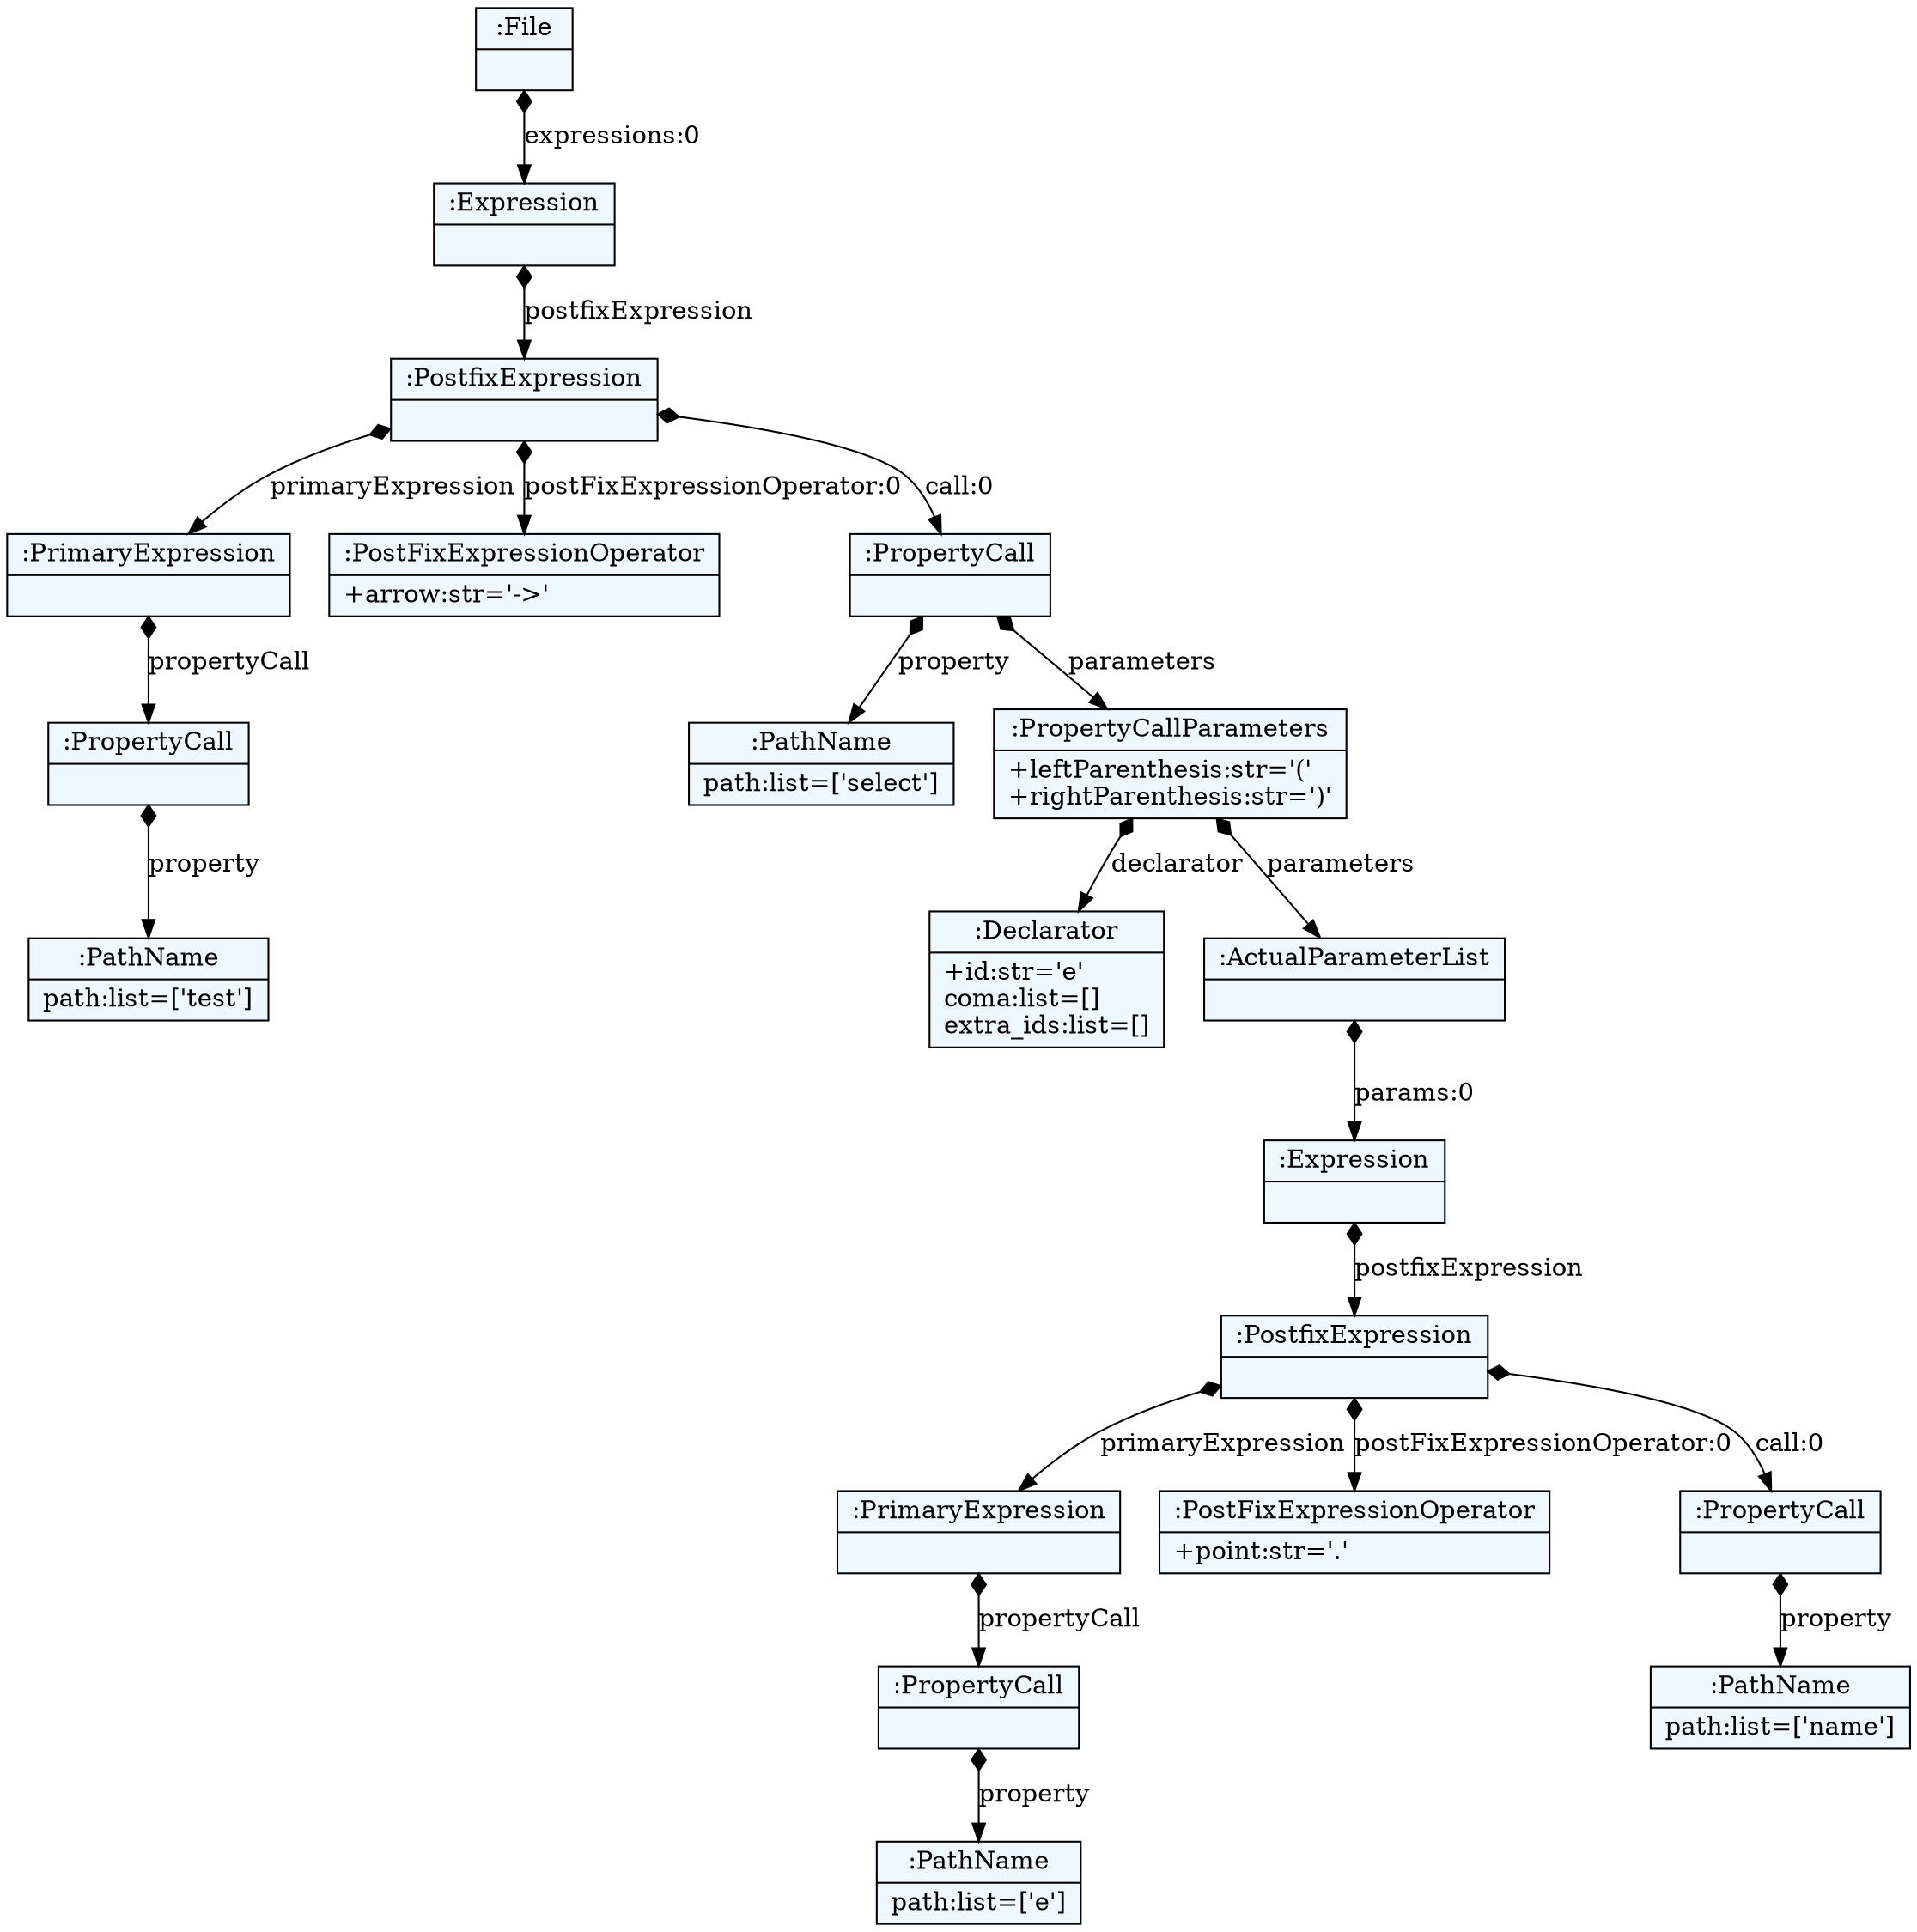 
    digraph xtext {
    fontname = "Bitstream Vera Sans"
    fontsize = 8
    node[
        shape=record,
        style=filled,
        fillcolor=aliceblue
    ]
    nodesep = 0.3
    edge[dir=black,arrowtail=empty]


41384208 -> 41383952 [label="expressions:0" arrowtail=diamond dir=both]
41383952 -> 41384880 [label="postfixExpression" arrowtail=diamond dir=both]
41384880 -> 41382032 [label="primaryExpression" arrowtail=diamond dir=both]
41382032 -> 41381936 [label="propertyCall" arrowtail=diamond dir=both]
41381936 -> 41383184 [label="property" arrowtail=diamond dir=both]
41383184[label="{:PathName|path:list=['test']\l}"]
41381936[label="{:PropertyCall|}"]
41382032[label="{:PrimaryExpression|}"]
41384880 -> 41383152 [label="postFixExpressionOperator:0" arrowtail=diamond dir=both]
41383152[label="{:PostFixExpressionOperator|+arrow:str='-\>'\l}"]
41384880 -> 41382224 [label="call:0" arrowtail=diamond dir=both]
41382224 -> 41382064 [label="property" arrowtail=diamond dir=both]
41382064[label="{:PathName|path:list=['select']\l}"]
41382224 -> 41383472 [label="parameters" arrowtail=diamond dir=both]
41383472 -> 41383120 [label="declarator" arrowtail=diamond dir=both]
41383120[label="{:Declarator|+id:str='e'\lcoma:list=[]\lextra_ids:list=[]\l}"]
41383472 -> 41382640 [label="parameters" arrowtail=diamond dir=both]
41382640 -> 41383984 [label="params:0" arrowtail=diamond dir=both]
41383984 -> 41385040 [label="postfixExpression" arrowtail=diamond dir=both]
41385040 -> 41385872 [label="primaryExpression" arrowtail=diamond dir=both]
41385872 -> 41515888 [label="propertyCall" arrowtail=diamond dir=both]
41515888 -> 41514608 [label="property" arrowtail=diamond dir=both]
41514608[label="{:PathName|path:list=['e']\l}"]
41515888[label="{:PropertyCall|}"]
41385872[label="{:PrimaryExpression|}"]
41385040 -> 40961072 [label="postFixExpressionOperator:0" arrowtail=diamond dir=both]
40961072[label="{:PostFixExpressionOperator|+point:str='.'\l}"]
41385040 -> 41513008 [label="call:0" arrowtail=diamond dir=both]
41513008 -> 41515248 [label="property" arrowtail=diamond dir=both]
41515248[label="{:PathName|path:list=['name']\l}"]
41513008[label="{:PropertyCall|}"]
41385040[label="{:PostfixExpression|}"]
41383984[label="{:Expression|}"]
41382640[label="{:ActualParameterList|}"]
41383472[label="{:PropertyCallParameters|+leftParenthesis:str='('\l+rightParenthesis:str=')'\l}"]
41382224[label="{:PropertyCall|}"]
41384880[label="{:PostfixExpression|}"]
41383952[label="{:Expression|}"]
41384208[label="{:File|}"]

}
